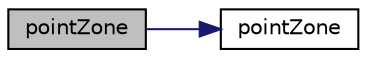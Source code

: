 digraph "pointZone"
{
  bgcolor="transparent";
  edge [fontname="Helvetica",fontsize="10",labelfontname="Helvetica",labelfontsize="10"];
  node [fontname="Helvetica",fontsize="10",shape=record];
  rankdir="LR";
  Node1 [label="pointZone",height=0.2,width=0.4,color="black", fillcolor="grey75", style="filled", fontcolor="black"];
  Node1 -> Node2 [color="midnightblue",fontsize="10",style="solid",fontname="Helvetica"];
  Node2 [label="pointZone",height=0.2,width=0.4,color="black",URL="$a01949.html#a62a1edc39bbf859611a3e5af355dfe9d",tooltip="Disallow default bitwise copy construct. "];
}
